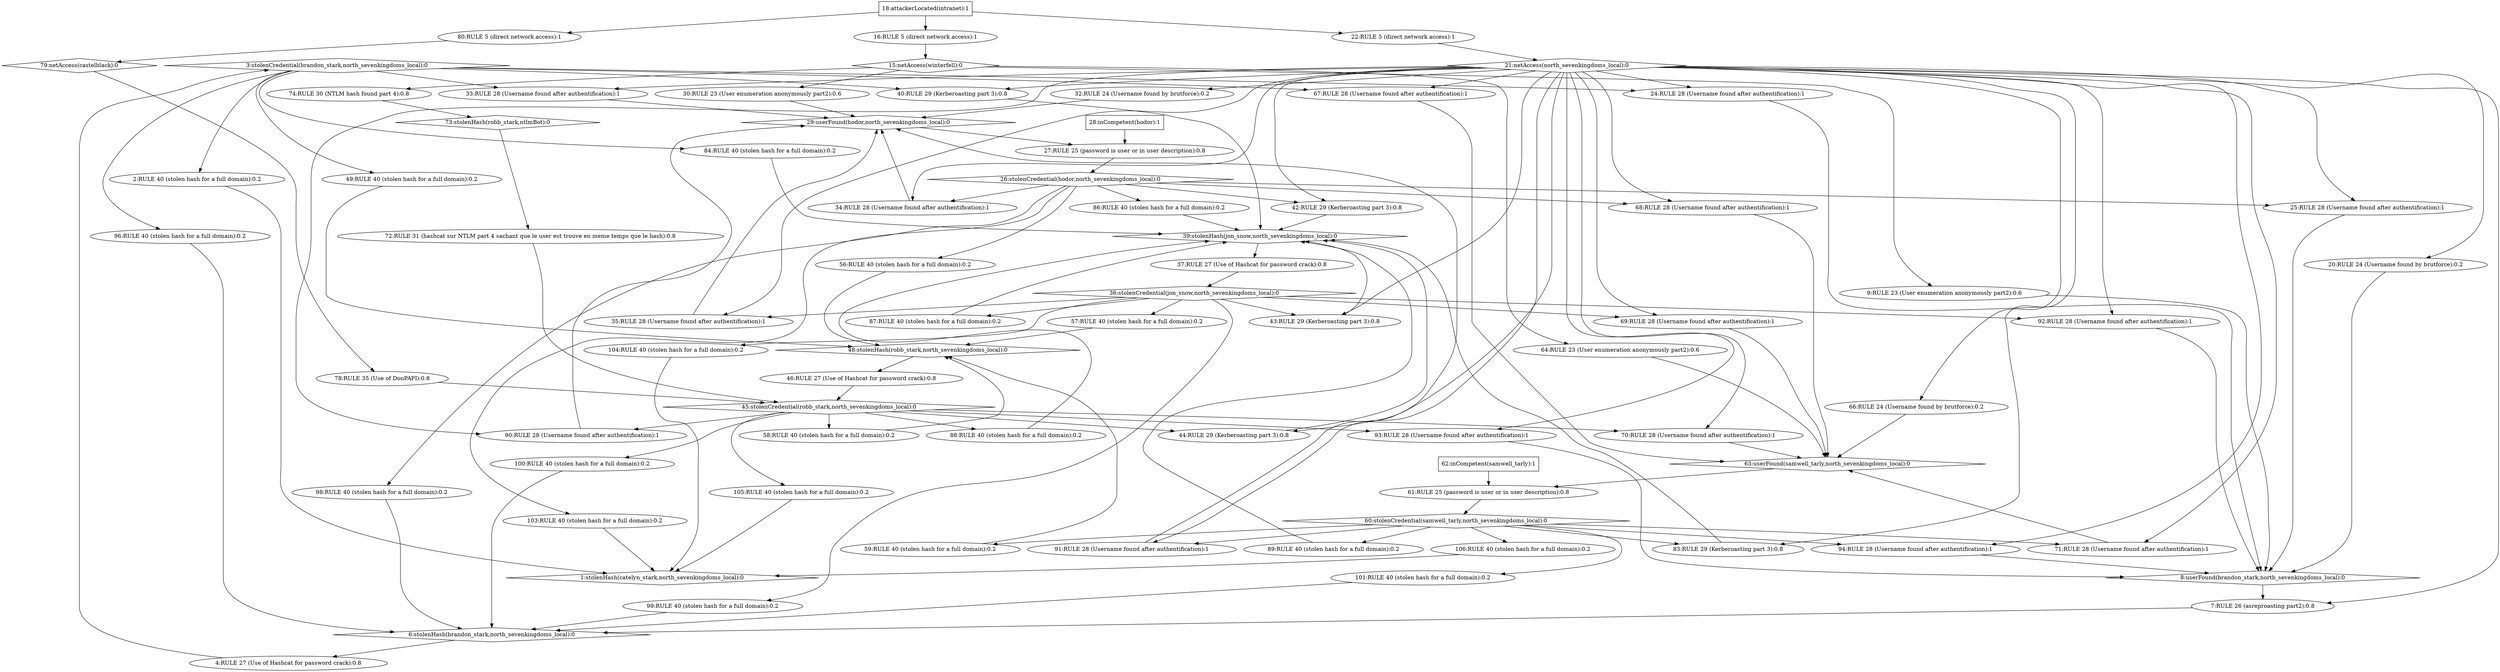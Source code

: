 strict digraph G {
  1 [ label="1:stolenHash(catelyn_stark,north_sevenkingdoms_local):0" shape="diamond" ];
  2 [ label="2:RULE 40 (stolen hash for a full domain):0.2" shape="ellipse" ];
  3 [ label="3:stolenCredential(brandon_stark,north_sevenkingdoms_local):0" shape="diamond" ];
  4 [ label="4:RULE 27 (Use of Hashcat for password crack):0.8" shape="ellipse" ];
  5 [ label="6:stolenHash(brandon_stark,north_sevenkingdoms_local):0" shape="diamond" ];
  6 [ label="7:RULE 26 (asreproasting part2):0.8" shape="ellipse" ];
  7 [ label="8:userFound(brandon_stark,north_sevenkingdoms_local):0" shape="diamond" ];
  8 [ label="9:RULE 23 (User enumeration anonymously part2):0.6" shape="ellipse" ];
  9 [ label="15:netAccess(winterfell):0" shape="diamond" ];
  10 [ label="16:RULE 5 (direct network access):1" shape="ellipse" ];
  11 [ label="18:attackerLocated(intranet):1" shape="box" ];
  12 [ label="20:RULE 24 (Username found by brutforce):0.2" shape="ellipse" ];
  13 [ label="21:netAccess(north_sevenkingdoms_local):0" shape="diamond" ];
  14 [ label="22:RULE 5 (direct network access):1" shape="ellipse" ];
  15 [ label="24:RULE 28 (Username found after authentification):1" shape="ellipse" ];
  16 [ label="25:RULE 28 (Username found after authentification):1" shape="ellipse" ];
  17 [ label="26:stolenCredential(hodor,north_sevenkingdoms_local):0" shape="diamond" ];
  18 [ label="27:RULE 25 (password is user or in user description):0.8" shape="ellipse" ];
  19 [ label="28:inCompetent(hodor):1" shape="box" ];
  20 [ label="29:userFound(hodor,north_sevenkingdoms_local):0" shape="diamond" ];
  21 [ label="30:RULE 23 (User enumeration anonymously part2):0.6" shape="ellipse" ];
  22 [ label="32:RULE 24 (Username found by brutforce):0.2" shape="ellipse" ];
  23 [ label="33:RULE 28 (Username found after authentification):1" shape="ellipse" ];
  24 [ label="34:RULE 28 (Username found after authentification):1" shape="ellipse" ];
  25 [ label="35:RULE 28 (Username found after authentification):1" shape="ellipse" ];
  26 [ label="36:stolenCredential(jon_snow,north_sevenkingdoms_local):0" shape="diamond" ];
  27 [ label="37:RULE 27 (Use of Hashcat for password crack):0.8" shape="ellipse" ];
  28 [ label="39:stolenHash(jon_snow,north_sevenkingdoms_local):0" shape="diamond" ];
  29 [ label="40:RULE 29 (Kerberoasting part 3):0.8" shape="ellipse" ];
  30 [ label="42:RULE 29 (Kerberoasting part 3):0.8" shape="ellipse" ];
  31 [ label="43:RULE 29 (Kerberoasting part 3):0.8" shape="ellipse" ];
  32 [ label="44:RULE 29 (Kerberoasting part 3):0.8" shape="ellipse" ];
  33 [ label="45:stolenCredential(robb_stark,north_sevenkingdoms_local):0" shape="diamond" ];
  34 [ label="46:RULE 27 (Use of Hashcat for password crack):0.8" shape="ellipse" ];
  35 [ label="48:stolenHash(robb_stark,north_sevenkingdoms_local):0" shape="diamond" ];
  36 [ label="49:RULE 40 (stolen hash for a full domain):0.2" shape="ellipse" ];
  37 [ label="56:RULE 40 (stolen hash for a full domain):0.2" shape="ellipse" ];
  38 [ label="57:RULE 40 (stolen hash for a full domain):0.2" shape="ellipse" ];
  39 [ label="58:RULE 40 (stolen hash for a full domain):0.2" shape="ellipse" ];
  40 [ label="59:RULE 40 (stolen hash for a full domain):0.2" shape="ellipse" ];
  41 [ label="60:stolenCredential(samwell_tarly,north_sevenkingdoms_local):0" shape="diamond" ];
  42 [ label="61:RULE 25 (password is user or in user description):0.8" shape="ellipse" ];
  43 [ label="62:inCompetent(samwell_tarly):1" shape="box" ];
  44 [ label="63:userFound(samwell_tarly,north_sevenkingdoms_local):0" shape="diamond" ];
  45 [ label="64:RULE 23 (User enumeration anonymously part2):0.6" shape="ellipse" ];
  46 [ label="66:RULE 24 (Username found by brutforce):0.2" shape="ellipse" ];
  47 [ label="67:RULE 28 (Username found after authentification):1" shape="ellipse" ];
  48 [ label="68:RULE 28 (Username found after authentification):1" shape="ellipse" ];
  49 [ label="69:RULE 28 (Username found after authentification):1" shape="ellipse" ];
  50 [ label="70:RULE 28 (Username found after authentification):1" shape="ellipse" ];
  51 [ label="71:RULE 28 (Username found after authentification):1" shape="ellipse" ];
  52 [ label="72:RULE 31 (hashcat sur NTLM part 4 sachant que le user est trouve en meme temps que le hash):0.8" shape="ellipse" ];
  53 [ label="73:stolenHash(robb_stark,ntlmBot):0" shape="diamond" ];
  54 [ label="74:RULE 30 (NTLM hash found part 4):0.8" shape="ellipse" ];
  55 [ label="78:RULE 35 (Use of DonPAPI):0.8" shape="ellipse" ];
  56 [ label="79:netAccess(castelblack):0" shape="diamond" ];
  57 [ label="80:RULE 5 (direct network access):1" shape="ellipse" ];
  58 [ label="83:RULE 29 (Kerberoasting part 3):0.8" shape="ellipse" ];
  59 [ label="84:RULE 40 (stolen hash for a full domain):0.2" shape="ellipse" ];
  60 [ label="86:RULE 40 (stolen hash for a full domain):0.2" shape="ellipse" ];
  61 [ label="87:RULE 40 (stolen hash for a full domain):0.2" shape="ellipse" ];
  62 [ label="88:RULE 40 (stolen hash for a full domain):0.2" shape="ellipse" ];
  63 [ label="89:RULE 40 (stolen hash for a full domain):0.2" shape="ellipse" ];
  64 [ label="90:RULE 28 (Username found after authentification):1" shape="ellipse" ];
  65 [ label="91:RULE 28 (Username found after authentification):1" shape="ellipse" ];
  66 [ label="92:RULE 28 (Username found after authentification):1" shape="ellipse" ];
  67 [ label="93:RULE 28 (Username found after authentification):1" shape="ellipse" ];
  68 [ label="94:RULE 28 (Username found after authentification):1" shape="ellipse" ];
  69 [ label="96:RULE 40 (stolen hash for a full domain):0.2" shape="ellipse" ];
  70 [ label="98:RULE 40 (stolen hash for a full domain):0.2" shape="ellipse" ];
  71 [ label="99:RULE 40 (stolen hash for a full domain):0.2" shape="ellipse" ];
  72 [ label="100:RULE 40 (stolen hash for a full domain):0.2" shape="ellipse" ];
  73 [ label="101:RULE 40 (stolen hash for a full domain):0.2" shape="ellipse" ];
  74 [ label="103:RULE 40 (stolen hash for a full domain):0.2" shape="ellipse" ];
  75 [ label="104:RULE 40 (stolen hash for a full domain):0.2" shape="ellipse" ];
  76 [ label="105:RULE 40 (stolen hash for a full domain):0.2" shape="ellipse" ];
  77 [ label="106:RULE 40 (stolen hash for a full domain):0.2" shape="ellipse" ];
  11 -> 10 [ color="black" ];
  10 -> 9 [ color="black" ];
  9 -> 8 [ color="black" ];
  8 -> 7 [ color="black" ];
  11 -> 14 [ color="black" ];
  14 -> 13 [ color="black" ];
  13 -> 12 [ color="black" ];
  12 -> 7 [ color="black" ];
  13 -> 15 [ color="black" ];
  3 -> 15 [ color="black" ];
  15 -> 7 [ color="black" ];
  13 -> 16 [ color="black" ];
  19 -> 18 [ color="black" ];
  9 -> 21 [ color="black" ];
  21 -> 20 [ color="black" ];
  13 -> 22 [ color="black" ];
  22 -> 20 [ color="black" ];
  13 -> 23 [ color="black" ];
  3 -> 23 [ color="black" ];
  23 -> 20 [ color="black" ];
  13 -> 24 [ color="black" ];
  17 -> 24 [ color="black" ];
  24 -> 20 [ color="black" ];
  13 -> 25 [ color="black" ];
  3 -> 29 [ color="black" ];
  13 -> 29 [ color="black" ];
  29 -> 28 [ color="black" ];
  17 -> 30 [ color="black" ];
  13 -> 30 [ color="black" ];
  30 -> 28 [ color="black" ];
  26 -> 31 [ color="black" ];
  13 -> 31 [ color="black" ];
  31 -> 28 [ color="black" ];
  3 -> 36 [ color="black" ];
  36 -> 35 [ color="black" ];
  17 -> 37 [ color="black" ];
  37 -> 35 [ color="black" ];
  26 -> 38 [ color="black" ];
  38 -> 35 [ color="black" ];
  33 -> 39 [ color="black" ];
  39 -> 35 [ color="black" ];
  43 -> 42 [ color="black" ];
  9 -> 45 [ color="black" ];
  45 -> 44 [ color="black" ];
  13 -> 46 [ color="black" ];
  46 -> 44 [ color="black" ];
  13 -> 47 [ color="black" ];
  3 -> 47 [ color="black" ];
  47 -> 44 [ color="black" ];
  13 -> 48 [ color="black" ];
  17 -> 48 [ color="black" ];
  48 -> 44 [ color="black" ];
  13 -> 49 [ color="black" ];
  26 -> 49 [ color="black" ];
  49 -> 44 [ color="black" ];
  13 -> 50 [ color="black" ];
  33 -> 50 [ color="black" ];
  50 -> 44 [ color="black" ];
  13 -> 51 [ color="black" ];
  41 -> 51 [ color="black" ];
  51 -> 44 [ color="black" ];
  44 -> 42 [ color="black" ];
  42 -> 41 [ color="black" ];
  41 -> 40 [ color="black" ];
  40 -> 35 [ color="black" ];
  35 -> 34 [ color="black" ];
  34 -> 33 [ color="black" ];
  9 -> 54 [ color="black" ];
  54 -> 53 [ color="black" ];
  53 -> 52 [ color="black" ];
  52 -> 33 [ color="black" ];
  11 -> 57 [ color="black" ];
  57 -> 56 [ color="black" ];
  56 -> 55 [ color="black" ];
  55 -> 33 [ color="black" ];
  33 -> 32 [ color="black" ];
  13 -> 32 [ color="black" ];
  32 -> 28 [ color="black" ];
  41 -> 58 [ color="black" ];
  13 -> 58 [ color="black" ];
  58 -> 28 [ color="black" ];
  3 -> 59 [ color="black" ];
  59 -> 28 [ color="black" ];
  17 -> 60 [ color="black" ];
  60 -> 28 [ color="black" ];
  26 -> 61 [ color="black" ];
  61 -> 28 [ color="black" ];
  33 -> 62 [ color="black" ];
  62 -> 28 [ color="black" ];
  41 -> 63 [ color="black" ];
  63 -> 28 [ color="black" ];
  28 -> 27 [ color="black" ];
  27 -> 26 [ color="black" ];
  26 -> 25 [ color="black" ];
  25 -> 20 [ color="black" ];
  13 -> 64 [ color="black" ];
  33 -> 64 [ color="black" ];
  64 -> 20 [ color="black" ];
  13 -> 65 [ color="black" ];
  41 -> 65 [ color="black" ];
  65 -> 20 [ color="black" ];
  20 -> 18 [ color="black" ];
  18 -> 17 [ color="black" ];
  17 -> 16 [ color="black" ];
  16 -> 7 [ color="black" ];
  13 -> 66 [ color="black" ];
  26 -> 66 [ color="black" ];
  66 -> 7 [ color="black" ];
  13 -> 67 [ color="black" ];
  33 -> 67 [ color="black" ];
  67 -> 7 [ color="black" ];
  13 -> 68 [ color="black" ];
  41 -> 68 [ color="black" ];
  68 -> 7 [ color="black" ];
  7 -> 6 [ color="black" ];
  13 -> 6 [ color="black" ];
  6 -> 5 [ color="black" ];
  3 -> 69 [ color="black" ];
  69 -> 5 [ color="black" ];
  17 -> 70 [ color="black" ];
  70 -> 5 [ color="black" ];
  26 -> 71 [ color="black" ];
  71 -> 5 [ color="black" ];
  33 -> 72 [ color="black" ];
  72 -> 5 [ color="black" ];
  41 -> 73 [ color="black" ];
  73 -> 5 [ color="black" ];
  5 -> 4 [ color="black" ];
  4 -> 3 [ color="black" ];
  3 -> 2 [ color="black" ];
  2 -> 1 [ color="black" ];
  17 -> 74 [ color="black" ];
  74 -> 1 [ color="black" ];
  26 -> 75 [ color="black" ];
  75 -> 1 [ color="black" ];
  33 -> 76 [ color="black" ];
  76 -> 1 [ color="black" ];
  41 -> 77 [ color="black" ];
  77 -> 1 [ color="black" ];
}
